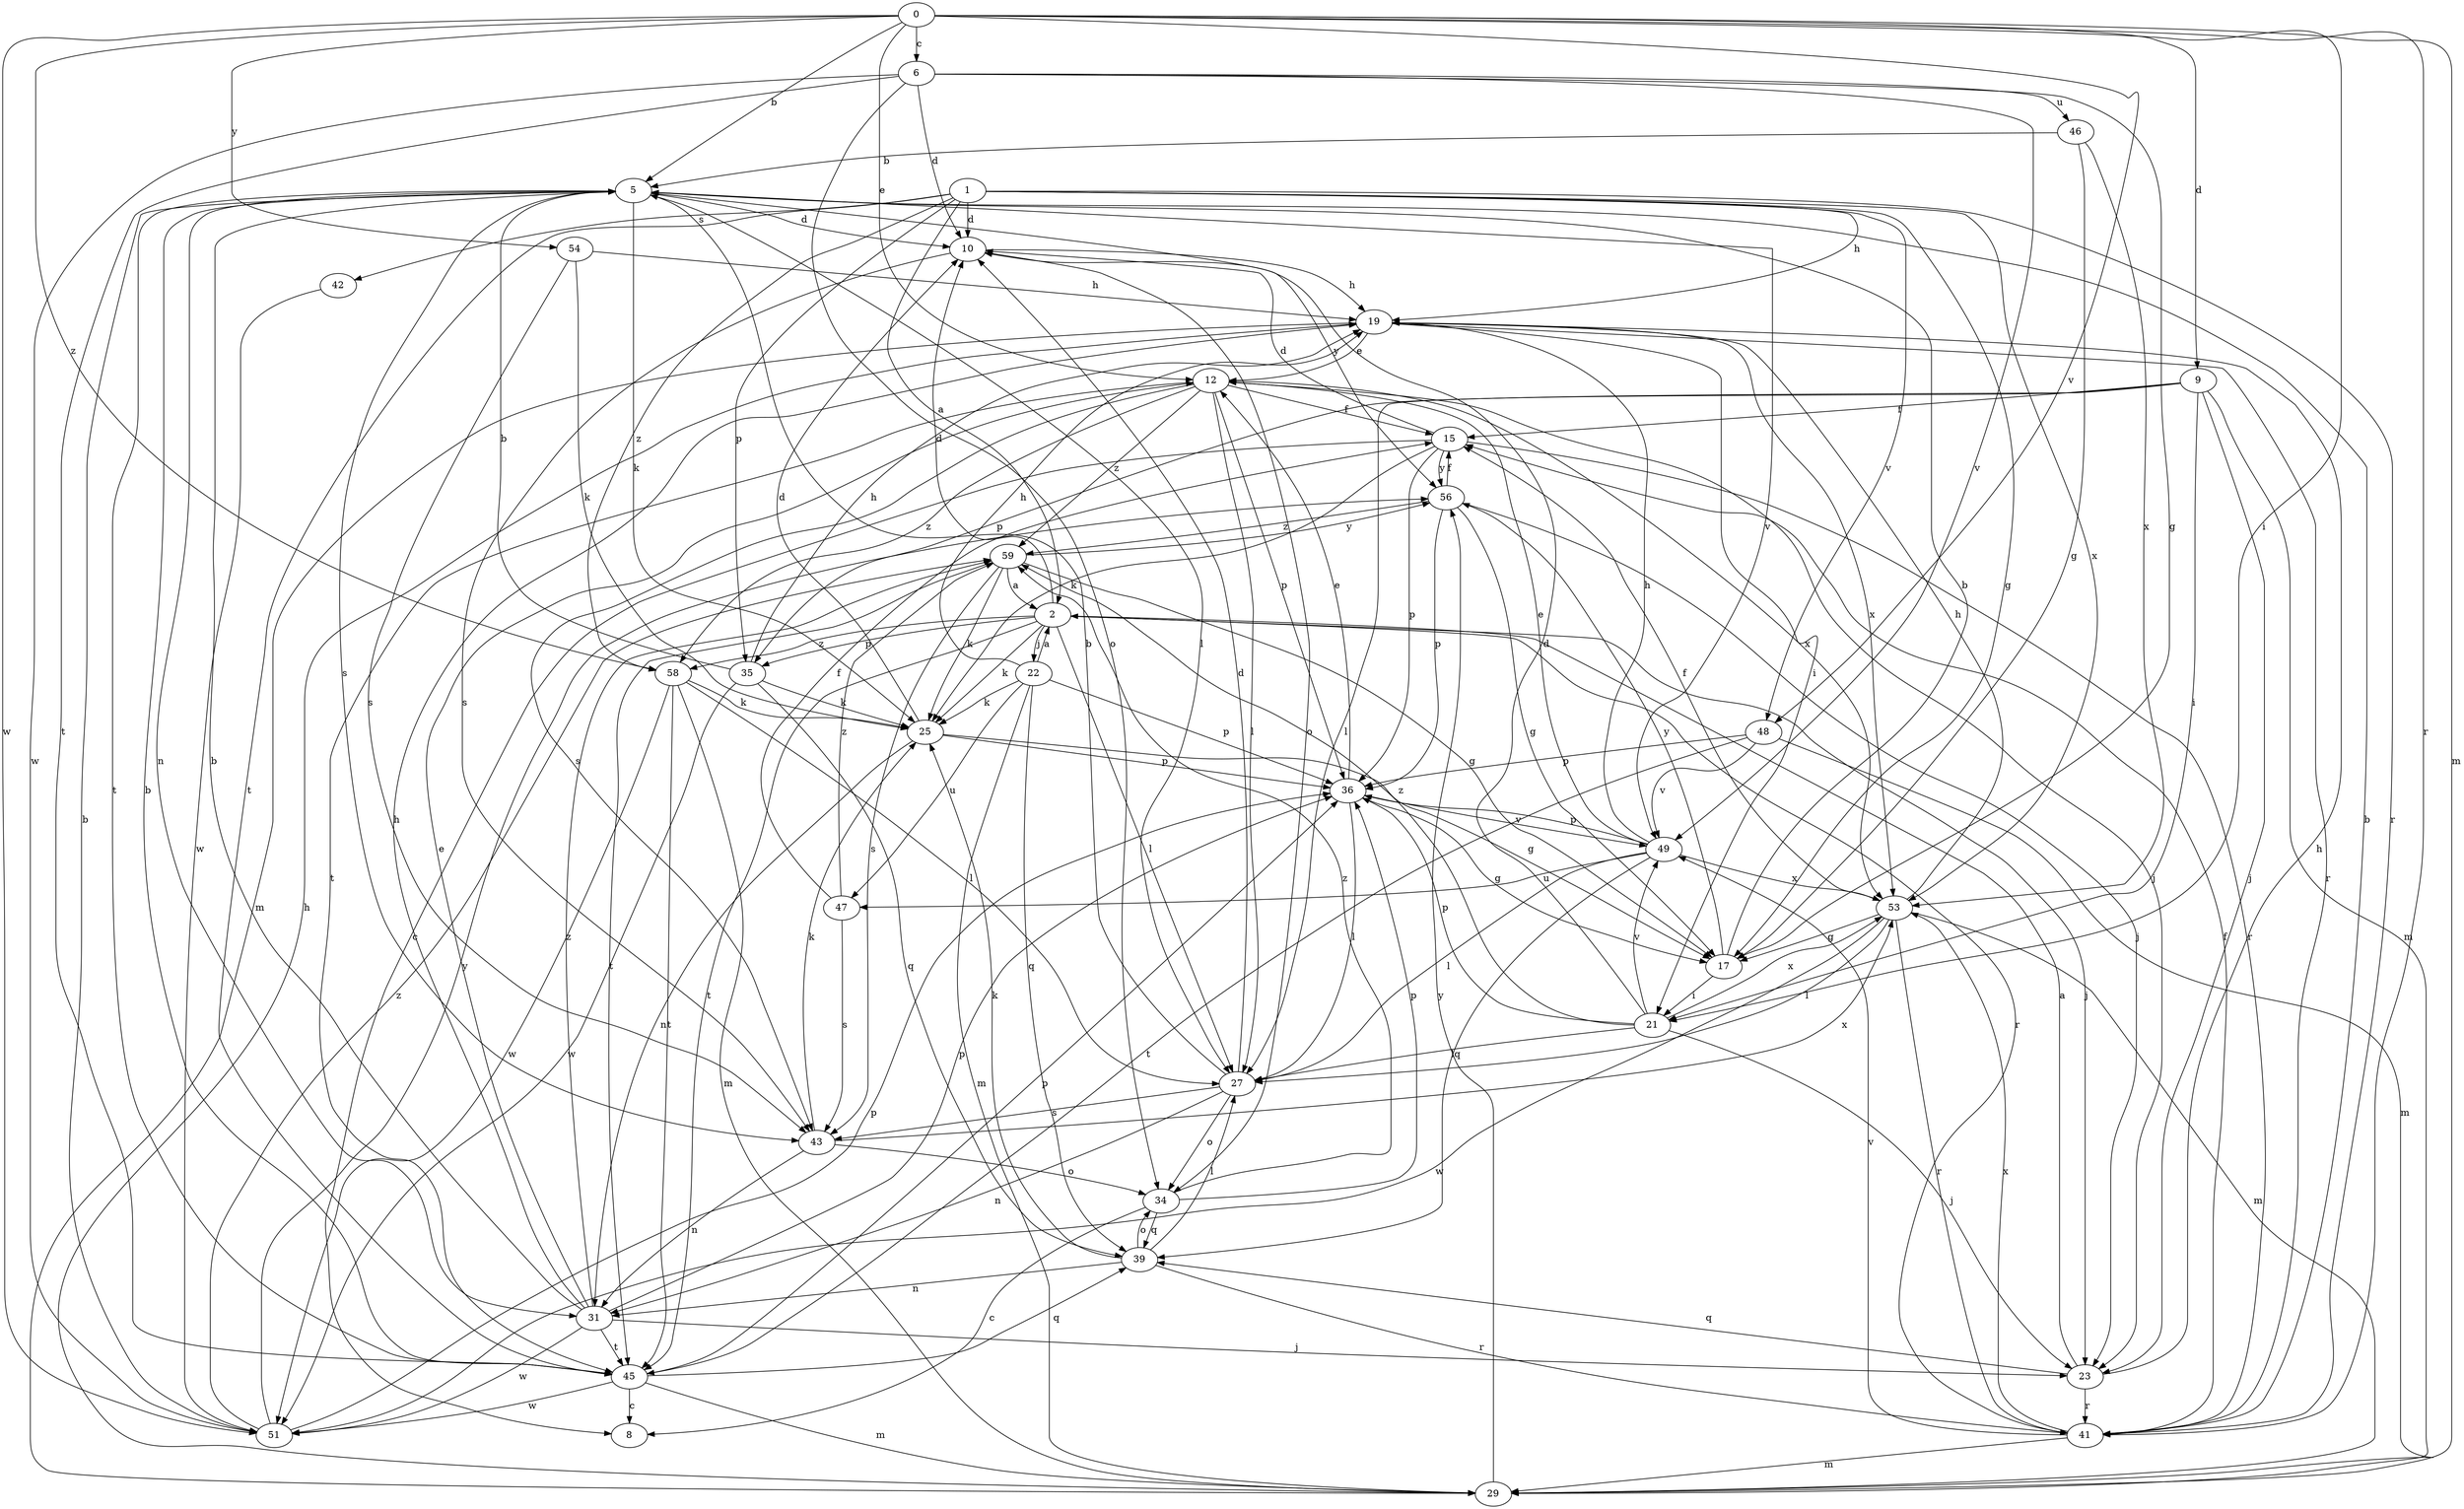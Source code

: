 strict digraph  {
0;
1;
2;
5;
6;
8;
9;
10;
12;
15;
17;
19;
21;
22;
23;
25;
27;
29;
31;
34;
35;
36;
39;
41;
42;
43;
45;
46;
47;
48;
49;
51;
53;
54;
56;
58;
59;
0 -> 5  [label=b];
0 -> 6  [label=c];
0 -> 9  [label=d];
0 -> 12  [label=e];
0 -> 21  [label=i];
0 -> 29  [label=m];
0 -> 41  [label=r];
0 -> 48  [label=v];
0 -> 51  [label=w];
0 -> 54  [label=y];
0 -> 58  [label=z];
1 -> 2  [label=a];
1 -> 10  [label=d];
1 -> 17  [label=g];
1 -> 19  [label=h];
1 -> 35  [label=p];
1 -> 41  [label=r];
1 -> 42  [label=s];
1 -> 45  [label=t];
1 -> 48  [label=v];
1 -> 53  [label=x];
1 -> 58  [label=z];
2 -> 10  [label=d];
2 -> 22  [label=j];
2 -> 23  [label=j];
2 -> 25  [label=k];
2 -> 27  [label=l];
2 -> 35  [label=p];
2 -> 41  [label=r];
2 -> 45  [label=t];
2 -> 58  [label=z];
5 -> 10  [label=d];
5 -> 25  [label=k];
5 -> 27  [label=l];
5 -> 31  [label=n];
5 -> 43  [label=s];
5 -> 45  [label=t];
5 -> 49  [label=v];
5 -> 56  [label=y];
6 -> 10  [label=d];
6 -> 17  [label=g];
6 -> 34  [label=o];
6 -> 45  [label=t];
6 -> 46  [label=u];
6 -> 49  [label=v];
6 -> 51  [label=w];
9 -> 15  [label=f];
9 -> 21  [label=i];
9 -> 23  [label=j];
9 -> 27  [label=l];
9 -> 29  [label=m];
9 -> 35  [label=p];
10 -> 19  [label=h];
10 -> 34  [label=o];
10 -> 43  [label=s];
12 -> 15  [label=f];
12 -> 23  [label=j];
12 -> 27  [label=l];
12 -> 36  [label=p];
12 -> 43  [label=s];
12 -> 45  [label=t];
12 -> 53  [label=x];
12 -> 58  [label=z];
12 -> 59  [label=z];
15 -> 8  [label=c];
15 -> 10  [label=d];
15 -> 25  [label=k];
15 -> 36  [label=p];
15 -> 41  [label=r];
15 -> 56  [label=y];
17 -> 5  [label=b];
17 -> 21  [label=i];
17 -> 56  [label=y];
19 -> 12  [label=e];
19 -> 21  [label=i];
19 -> 29  [label=m];
19 -> 41  [label=r];
19 -> 53  [label=x];
21 -> 10  [label=d];
21 -> 23  [label=j];
21 -> 27  [label=l];
21 -> 36  [label=p];
21 -> 49  [label=v];
21 -> 53  [label=x];
21 -> 59  [label=z];
22 -> 2  [label=a];
22 -> 19  [label=h];
22 -> 25  [label=k];
22 -> 29  [label=m];
22 -> 36  [label=p];
22 -> 39  [label=q];
22 -> 47  [label=u];
23 -> 2  [label=a];
23 -> 19  [label=h];
23 -> 39  [label=q];
23 -> 41  [label=r];
25 -> 10  [label=d];
25 -> 17  [label=g];
25 -> 31  [label=n];
25 -> 36  [label=p];
27 -> 5  [label=b];
27 -> 10  [label=d];
27 -> 31  [label=n];
27 -> 34  [label=o];
27 -> 43  [label=s];
29 -> 19  [label=h];
29 -> 56  [label=y];
31 -> 5  [label=b];
31 -> 12  [label=e];
31 -> 19  [label=h];
31 -> 23  [label=j];
31 -> 36  [label=p];
31 -> 45  [label=t];
31 -> 51  [label=w];
31 -> 59  [label=z];
34 -> 8  [label=c];
34 -> 36  [label=p];
34 -> 39  [label=q];
34 -> 59  [label=z];
35 -> 5  [label=b];
35 -> 19  [label=h];
35 -> 25  [label=k];
35 -> 39  [label=q];
35 -> 51  [label=w];
36 -> 12  [label=e];
36 -> 17  [label=g];
36 -> 27  [label=l];
36 -> 49  [label=v];
39 -> 25  [label=k];
39 -> 27  [label=l];
39 -> 31  [label=n];
39 -> 34  [label=o];
39 -> 41  [label=r];
41 -> 5  [label=b];
41 -> 15  [label=f];
41 -> 29  [label=m];
41 -> 49  [label=v];
41 -> 53  [label=x];
42 -> 51  [label=w];
43 -> 25  [label=k];
43 -> 31  [label=n];
43 -> 34  [label=o];
43 -> 53  [label=x];
45 -> 5  [label=b];
45 -> 8  [label=c];
45 -> 29  [label=m];
45 -> 36  [label=p];
45 -> 39  [label=q];
45 -> 51  [label=w];
46 -> 5  [label=b];
46 -> 17  [label=g];
46 -> 53  [label=x];
47 -> 15  [label=f];
47 -> 43  [label=s];
47 -> 59  [label=z];
48 -> 29  [label=m];
48 -> 36  [label=p];
48 -> 45  [label=t];
48 -> 49  [label=v];
49 -> 12  [label=e];
49 -> 19  [label=h];
49 -> 27  [label=l];
49 -> 36  [label=p];
49 -> 39  [label=q];
49 -> 47  [label=u];
49 -> 53  [label=x];
51 -> 5  [label=b];
51 -> 36  [label=p];
51 -> 56  [label=y];
51 -> 59  [label=z];
53 -> 15  [label=f];
53 -> 17  [label=g];
53 -> 19  [label=h];
53 -> 27  [label=l];
53 -> 29  [label=m];
53 -> 41  [label=r];
53 -> 51  [label=w];
54 -> 19  [label=h];
54 -> 25  [label=k];
54 -> 43  [label=s];
56 -> 15  [label=f];
56 -> 17  [label=g];
56 -> 23  [label=j];
56 -> 36  [label=p];
56 -> 59  [label=z];
58 -> 25  [label=k];
58 -> 27  [label=l];
58 -> 29  [label=m];
58 -> 45  [label=t];
58 -> 51  [label=w];
59 -> 2  [label=a];
59 -> 17  [label=g];
59 -> 25  [label=k];
59 -> 43  [label=s];
59 -> 45  [label=t];
59 -> 56  [label=y];
}
